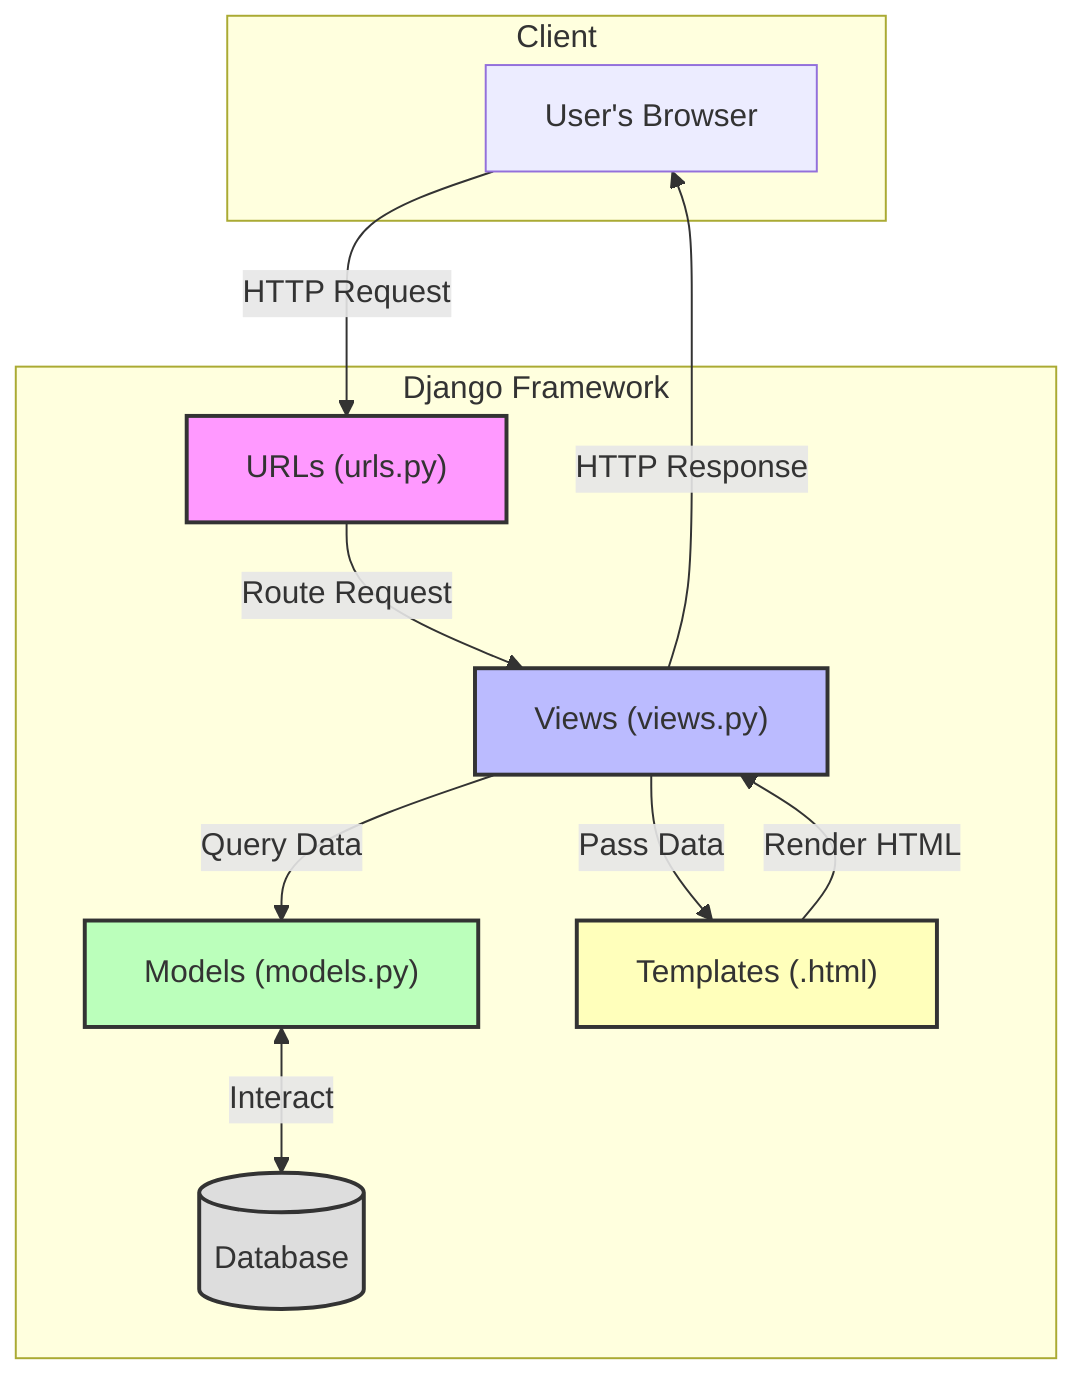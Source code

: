 flowchart TD
    subgraph Client
        Browser["User's Browser"]
    end
    
    subgraph "Django Framework"
        URLs["URLs (urls.py)"]
        Views["Views (views.py)"]
        Models["Models (models.py)"]
        Templates["Templates (.html)"]
        
        Database[(Database)]
    end
    
    Browser -->| HTTP Request| URLs
    URLs -->| Route Request| Views
    Views -->| Query Data| Models
    Models <-->| Interact| Database
    Views -->| Pass Data| Templates
    Templates -->| Render HTML| Views
    Views -->| HTTP Response| Browser
    
    style URLs fill:#f9f,stroke:#333,stroke-width:2px
    style Views fill:#bbf,stroke:#333,stroke-width:2px
    style Models fill:#bfb,stroke:#333,stroke-width:2px
    style Templates fill:#ffb,stroke:#333,stroke-width:2px
    style Database fill:#ddd,stroke:#333,stroke-width:2px